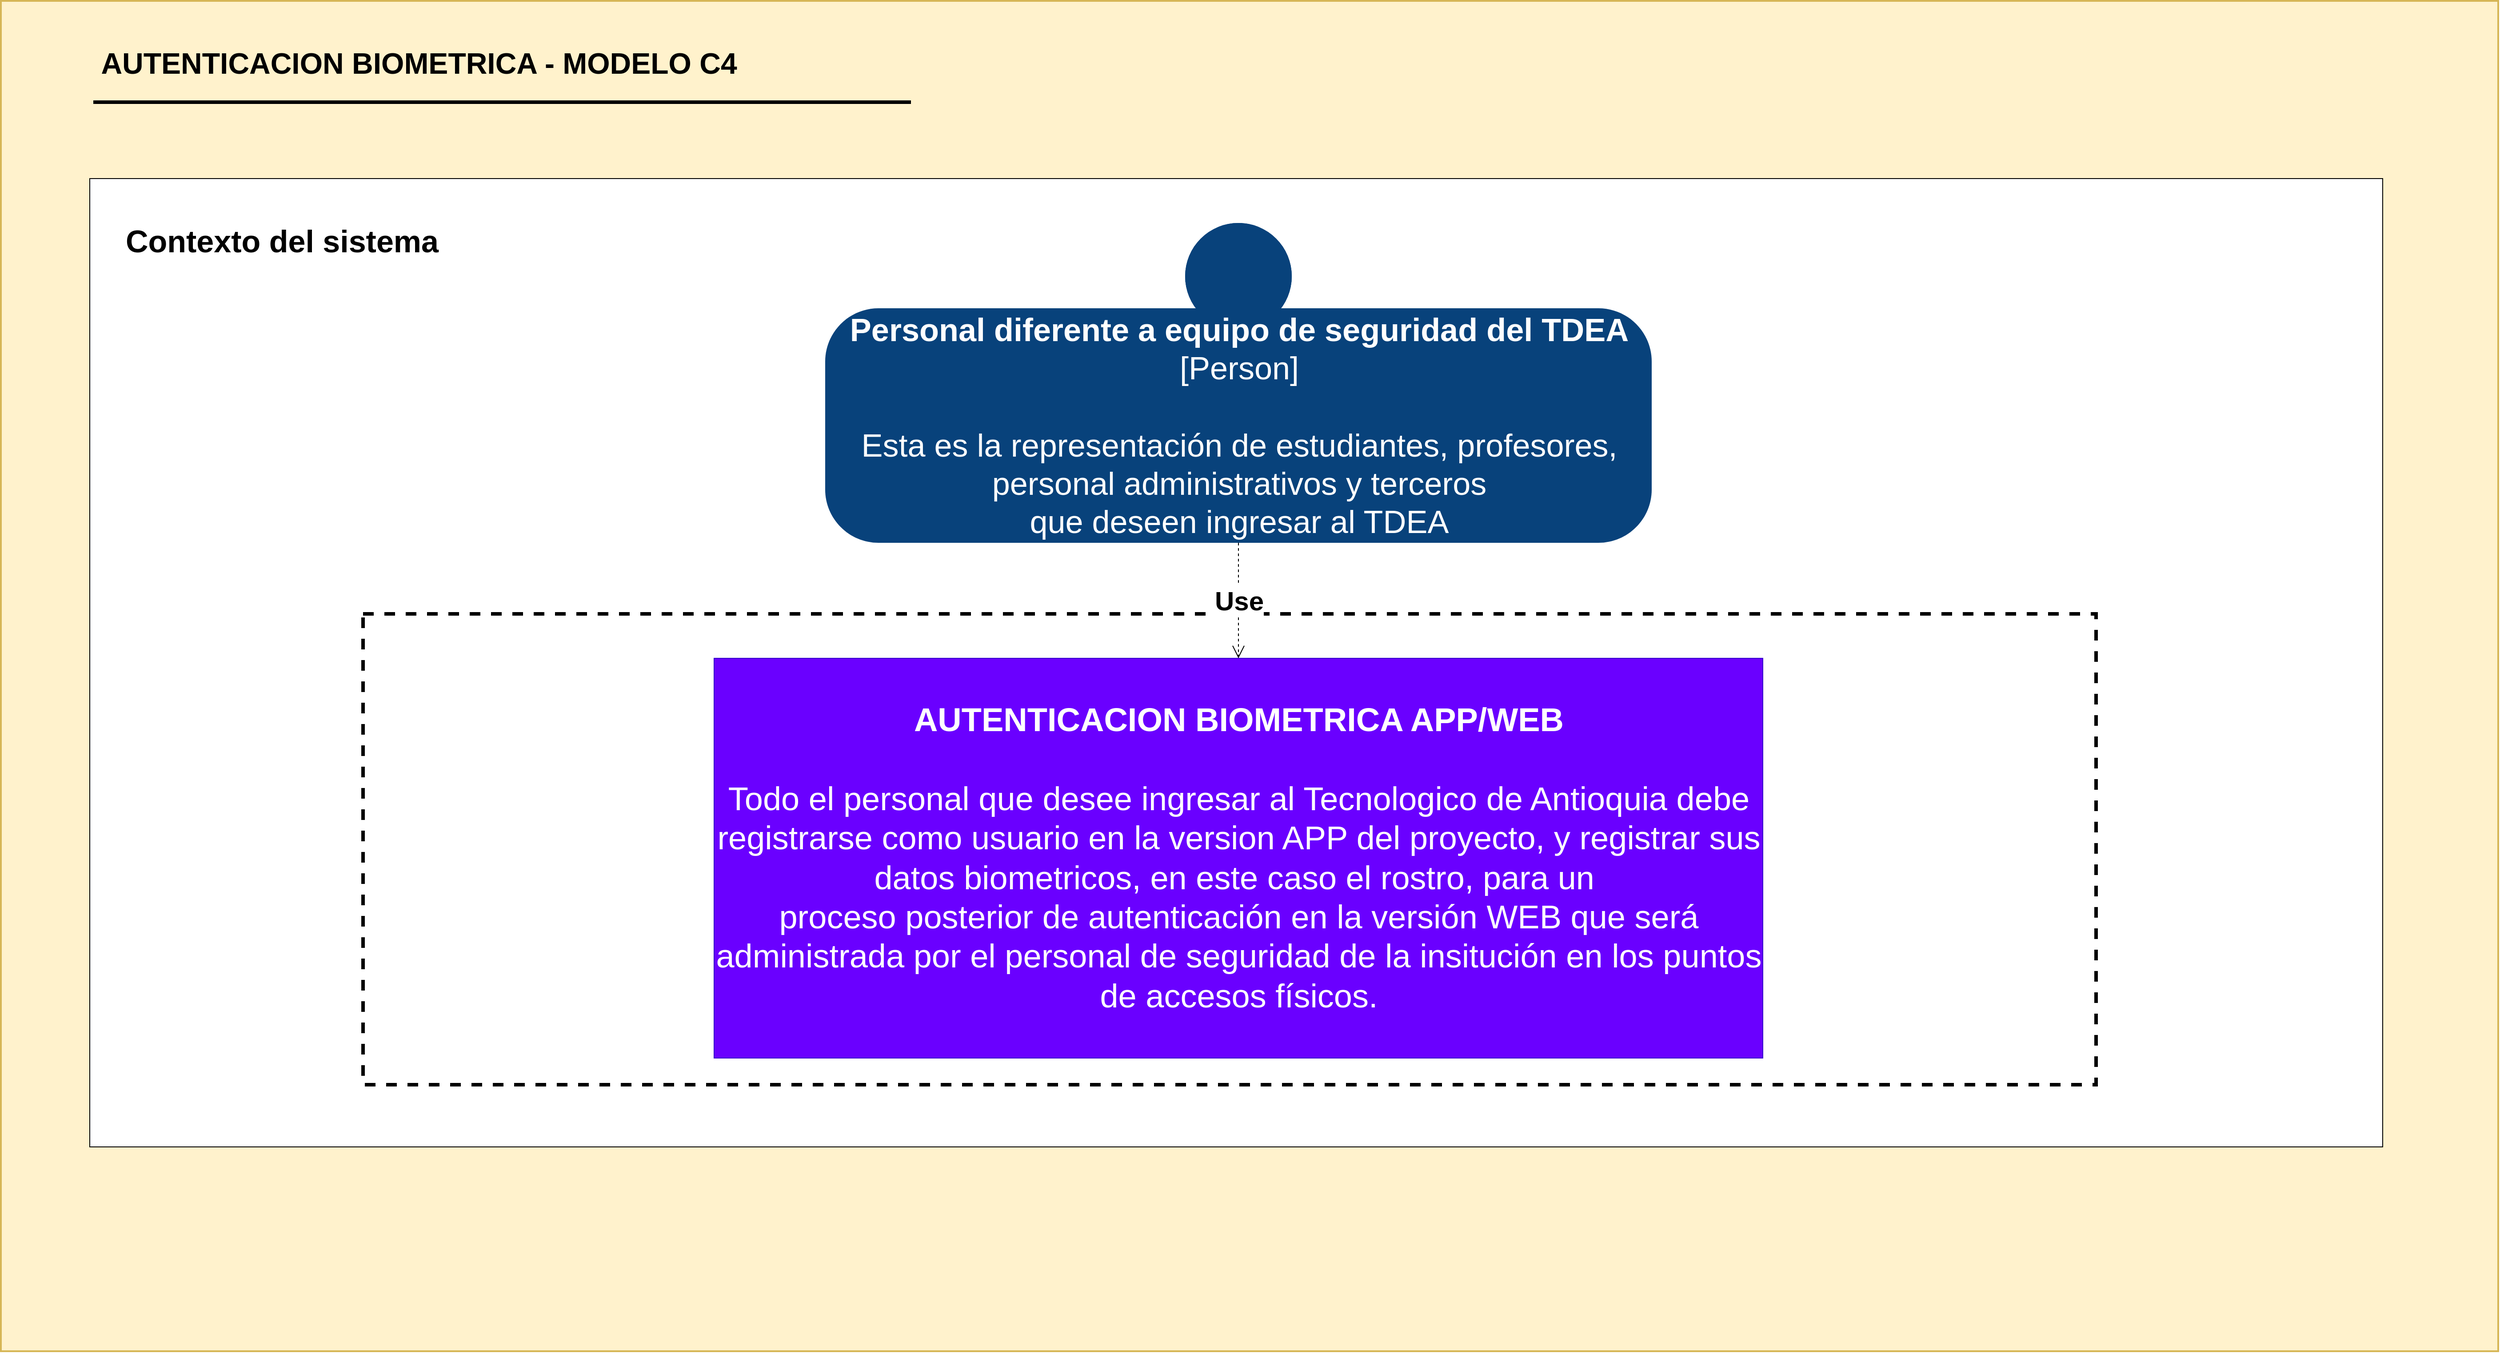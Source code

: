 <mxfile version="15.2.9" type="github">
  <diagram id="ZKK7Xh2nmRTc22aEWUPY" name="Page-1">
    <mxGraphModel dx="5395" dy="3537" grid="1" gridSize="10" guides="1" tooltips="1" connect="1" arrows="1" fold="1" page="1" pageScale="1" pageWidth="827" pageHeight="1169" math="0" shadow="0">
      <root>
        <mxCell id="0" />
        <mxCell id="1" parent="0" />
        <mxCell id="v2i8IFnvXQYw_XU6sGci-10" value="" style="rounded=0;whiteSpace=wrap;html=1;fillColor=#fff2cc;strokeColor=#d6b656;strokeWidth=2;fontSize=14;" vertex="1" parent="1">
          <mxGeometry x="-210" y="-940" width="2810" height="1520" as="geometry" />
        </mxCell>
        <mxCell id="v2i8IFnvXQYw_XU6sGci-1" value="" style="rounded=0;whiteSpace=wrap;html=1;" vertex="1" parent="1">
          <mxGeometry x="-110" y="-740" width="2580" height="1090" as="geometry" />
        </mxCell>
        <mxCell id="v2i8IFnvXQYw_XU6sGci-2" value="Contexto del sistema" style="text;strokeColor=none;fillColor=none;html=1;fontSize=35;fontStyle=1;verticalAlign=middle;align=center;" vertex="1" parent="1">
          <mxGeometry x="-70" y="-690" width="352" height="40" as="geometry" />
        </mxCell>
        <mxCell id="v2i8IFnvXQYw_XU6sGci-3" value="" style="rounded=0;whiteSpace=wrap;html=1;fillColor=none;strokeWidth=4;dashed=1;" vertex="1" parent="1">
          <mxGeometry x="197.5" y="-250" width="1950" height="530" as="geometry" />
        </mxCell>
        <mxCell id="v2i8IFnvXQYw_XU6sGci-4" value="&lt;div style=&quot;font-size: 37px&quot;&gt;&lt;font style=&quot;font-size: 37px&quot;&gt;&lt;b style=&quot;font-size: 37px&quot;&gt;AUTENTICACION BIOMETRICA APP/WEB&lt;br style=&quot;font-size: 37px&quot;&gt;&lt;/b&gt;&lt;/font&gt;&lt;/div&gt;&lt;div style=&quot;font-size: 37px&quot;&gt;&lt;br style=&quot;font-size: 37px&quot;&gt;&lt;/div&gt;&lt;div style=&quot;font-size: 37px&quot;&gt;Todo el personal que desee ingresar al Tecnologico de Antioquia debe registrarse como usuario en la version APP del proyecto, y registrar sus datos biometricos, en este caso el rostro, para un&amp;nbsp;&lt;/div&gt;proceso&amp;nbsp;&lt;span&gt;posterior de autenticación en la versión WEB que será administrada por el personal de seguridad de la insitución en los puntos de accesos físicos.&lt;/span&gt;" style="rounded=0;whiteSpace=wrap;html=1;fillColor=#6a00ff;strokeColor=#3700CC;fontColor=#ffffff;fontSize=37;" vertex="1" parent="1">
          <mxGeometry x="592.5" y="-200" width="1180" height="450" as="geometry" />
        </mxCell>
        <mxCell id="v2i8IFnvXQYw_XU6sGci-5" value="Use" style="endArrow=open;endSize=12;dashed=1;html=1;exitX=0.5;exitY=1;exitDx=0;exitDy=0;entryX=0.5;entryY=0;entryDx=0;entryDy=0;exitPerimeter=0;fontSize=30;fontStyle=1" edge="1" parent="1" source="v2i8IFnvXQYw_XU6sGci-8" target="v2i8IFnvXQYw_XU6sGci-4">
          <mxGeometry width="160" relative="1" as="geometry">
            <mxPoint x="1052.5" y="-60.0" as="sourcePoint" />
            <mxPoint x="562.5" y="-0.5" as="targetPoint" />
            <Array as="points" />
          </mxGeometry>
        </mxCell>
        <mxCell id="v2i8IFnvXQYw_XU6sGci-6" value="AUTENTICACION BIOMETRICA - MODELO C4" style="text;strokeColor=none;fillColor=none;html=1;fontSize=33;fontStyle=1;verticalAlign=middle;align=center;strokeWidth=5;" vertex="1" parent="1">
          <mxGeometry x="-120" y="-890" width="759" height="40" as="geometry" />
        </mxCell>
        <mxCell id="v2i8IFnvXQYw_XU6sGci-7" value="" style="line;strokeWidth=4;fillColor=none;align=left;verticalAlign=middle;spacingTop=-1;spacingLeft=3;spacingRight=3;rotatable=0;labelPosition=right;points=[];portConstraint=eastwest;fontSize=14;" vertex="1" parent="1">
          <mxGeometry x="-106" y="-830" width="920" height="8" as="geometry" />
        </mxCell>
        <object placeholders="1" c4Name="Personal diferente a equipo de seguridad del TDEA" c4Type="Person" c4Description="Esta es la representación de estudiantes, profesores, &#xa;personal administrativos y terceros&#xa; que deseen ingresar al TDEA" label="&lt;b style=&quot;font-size: 36px;&quot;&gt;%c4Name%&lt;/b&gt;&lt;div style=&quot;font-size: 36px;&quot;&gt;[%c4Type%]&lt;/div&gt;&lt;br style=&quot;font-size: 36px;&quot;&gt;&lt;div style=&quot;font-size: 36px;&quot;&gt;%c4Description%&lt;/div&gt;" id="v2i8IFnvXQYw_XU6sGci-8">
          <mxCell style="html=1;dashed=0;whitespace=wrap;fillColor=#08427b;strokeColor=none;fontColor=#ffffff;shape=mxgraph.c4.person;align=center;metaEdit=1;points=[[0.5,0,0],[1,0.5,0],[1,0.75,0],[0.75,1,0],[0.5,1,0],[0.25,1,0],[0,0.75,0],[0,0.5,0]];metaData={&quot;c4Type&quot;:{&quot;editable&quot;:false}};fontSize=36;" vertex="1" parent="1">
            <mxGeometry x="717.5" y="-690" width="930" height="360" as="geometry" />
          </mxCell>
        </object>
      </root>
    </mxGraphModel>
  </diagram>
</mxfile>
